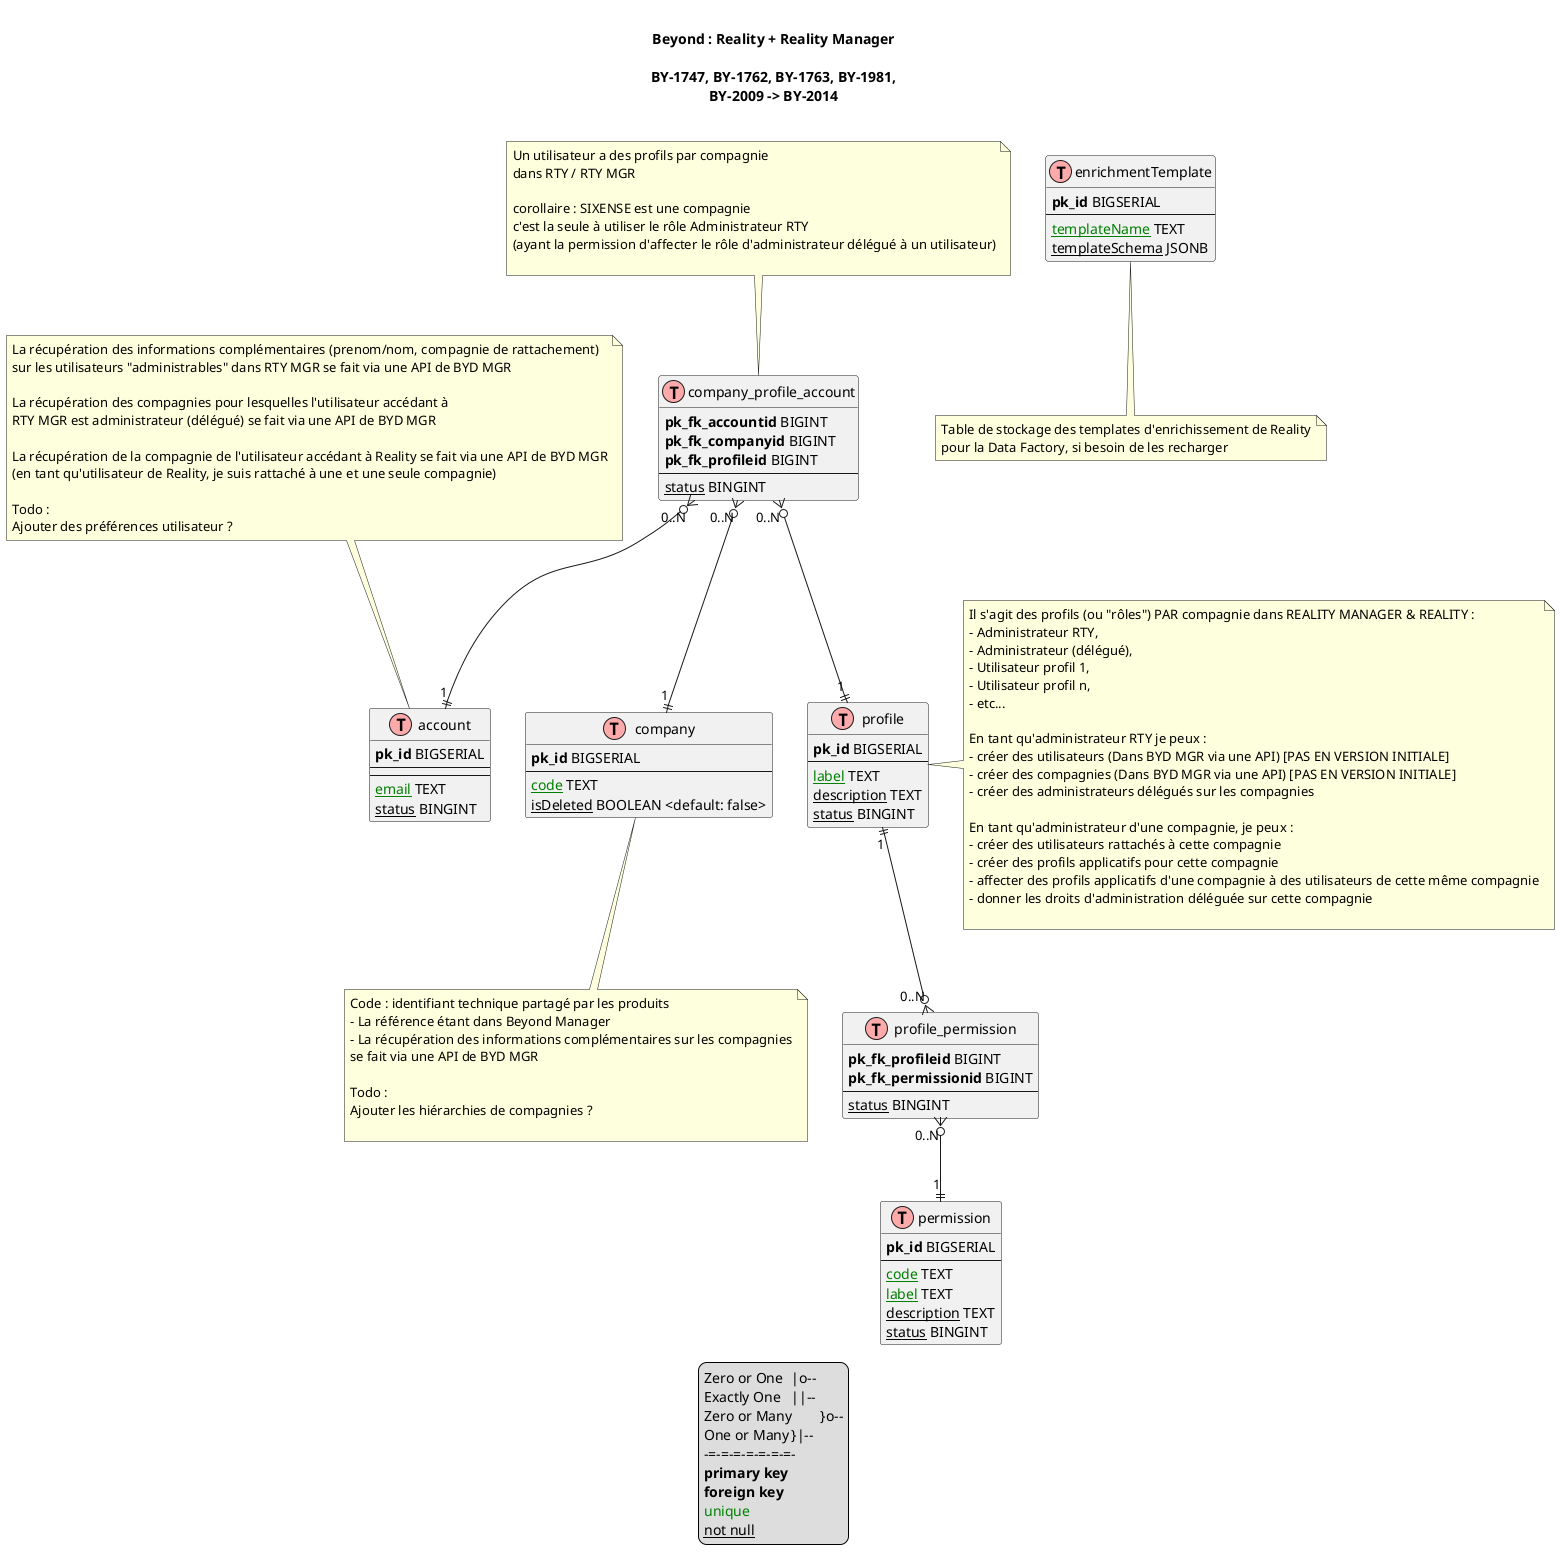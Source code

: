 @startuml Reality and Reality Manager data model

title

Beyond : Reality + Reality Manager

BY-1747, BY-1762, BY-1763, BY-1981,
BY-2009 -> BY-2014

end title

' hide the spot
' hide circle

' avoid problems with angled crows feet
' skinparam linetype ortho


' https://gist.github.com/QuantumGhost/0955a45383a0b6c0bc24f9654b3cb561

' uncomment the line below if you're using computer with a retina display
' skinparam dpi 300
!define Table(name,desc) class name as "desc" << (T,#FFAAAA) >>
' we use bold for primary key
' green color for unique
' and underscore for not_null
!define primary_key(x) <b>x</b>
!define foreign_key(x) <b>x</b>
!define unique(x) <color:green>x</color>
!define not_null(x) <u>x</u>
' other tags available:
' <i></i>
' <back:COLOR></color>, where color is a color name or html color code
' (#FFAACC)
' see: http://plantuml.com/classes.html#More
hide methods
hide stereotypes

' disposition du diagramme

Table(company, "company") {
  primary_key(pk_id) BIGSERIAL
  ---
  not_null(unique(code)) TEXT
  not_null(isDeleted) BOOLEAN <default: false>
}
note bottom of company
  Code : identifiant technique partagé par les produits
  - La référence étant dans Beyond Manager
  - La récupération des informations complémentaires sur les compagnies
  se fait via une API de BYD MGR

  Todo :
  Ajouter les hiérarchies de compagnies ?

end note

Table(account, "account") {
primary_key(pk_id) BIGSERIAL
---
'foreign_key(pk_fk_companyid) BIGINT
---
not_null(unique(email)) TEXT
'not_null(firstname) TEXT
'not_null(lastname) TEXT
'unique(providerUserId) TEXT
not_null(status) BINGINT
}
note top of account
  La récupération des informations complémentaires (prenom/nom, compagnie de rattachement)
  sur les utilisateurs "administrables" dans RTY MGR se fait via une API de BYD MGR

  La récupération des compagnies pour lesquelles l'utilisateur accédant à
  RTY MGR est administrateur (délégué) se fait via une API de BYD MGR

  La récupération de la compagnie de l'utilisateur accédant à Reality se fait via une API de BYD MGR
  (en tant qu'utilisateur de Reality, je suis rattaché à une et une seule compagnie)

  Todo :
  Ajouter des préférences utilisateur ?
end note

Table(profile, "profile") {
  primary_key(pk_id) BIGSERIAL
  ---
  not_null(unique(label)) TEXT
  not_null(description) TEXT
  not_null(status) BINGINT
}
note right of profile
  Il s'agit des profils (ou "rôles") PAR compagnie dans REALITY MANAGER & REALITY :
  - Administrateur RTY,
  - Administrateur (délégué),
  - Utilisateur profil 1,
  - Utilisateur profil n,
  - etc...

  En tant qu'administrateur RTY je peux :
  - créer des utilisateurs (Dans BYD MGR via une API) [PAS EN VERSION INITIALE]
  - créer des compagnies (Dans BYD MGR via une API) [PAS EN VERSION INITIALE]
  - créer des administrateurs délégués sur les compagnies

  En tant qu'administrateur d'une compagnie, je peux :
  - créer des utilisateurs rattachés à cette compagnie
  - créer des profils applicatifs pour cette compagnie
  - affecter des profils applicatifs d'une compagnie à des utilisateurs de cette même compagnie
  - donner les droits d'administration déléguée sur cette compagnie

end note

Table(permission, "permission") {
  primary_key(pk_id) BIGSERIAL
  ---
  not_null(unique(code)) TEXT
  not_null(unique(label)) TEXT
  not_null(description) TEXT
  not_null(status) BINGINT
}

Table(profilePermission, "profile_permission") {
  foreign_key(pk_fk_profileid) BIGINT
  foreign_key(pk_fk_permissionid) BIGINT
  ---
  not_null(status) BINGINT
}

Table(companyProfileAccount, "company_profile_account") {
  foreign_key(pk_fk_accountid) BIGINT
  foreign_key(pk_fk_companyid) BIGINT
  foreign_key(pk_fk_profileid) BIGINT
  ---
  not_null(status) BINGINT
}
note top of companyProfileAccount
  Un utilisateur a des profils par compagnie
  dans RTY / RTY MGR

  corollaire : SIXENSE est une compagnie
  c'est la seule à utiliser le rôle Administrateur RTY
  (ayant la permission d'affecter le rôle d'administrateur délégué à un utilisateur)

end note

' relationships

account -right[hidden]- company
company -right[hidden]- profile

'company "1" ||-left-o{ "0..N" account: An account is linked to\none company

company "1" ||-up-o{ "0..N" companyProfileAccount
account "1" ||-up-o{ "0..N" companyProfileAccount
profile "1" ||-up-o{ "0..N" companyProfileAccount

profile "1" ||-down-o{ "0..N" profilePermission
profilePermission "0..N" }o-down-|| "1" permission

Table(enrichmentTemplate, "enrichmentTemplate") {
  primary_key(pk_id) BIGSERIAL
  ---
  not_null(unique(templateName)) TEXT
  not_null(templateSchema) JSONB
}
note bottom of enrichmentTemplate
  Table de stockage des templates d'enrichissement de Reality
  pour la Data Factory, si besoin de les recharger
end note

legend bottom
  Zero or One	|o--
  Exactly One	||--
  Zero or Many	}o--
  One or Many	}|--
  -=-=-=-=-=-=-=-
  primary_key("primary key")
  foreign_key("foreign key")
  unique(unique)
  not_null("not null")
endlegend

@enduml
